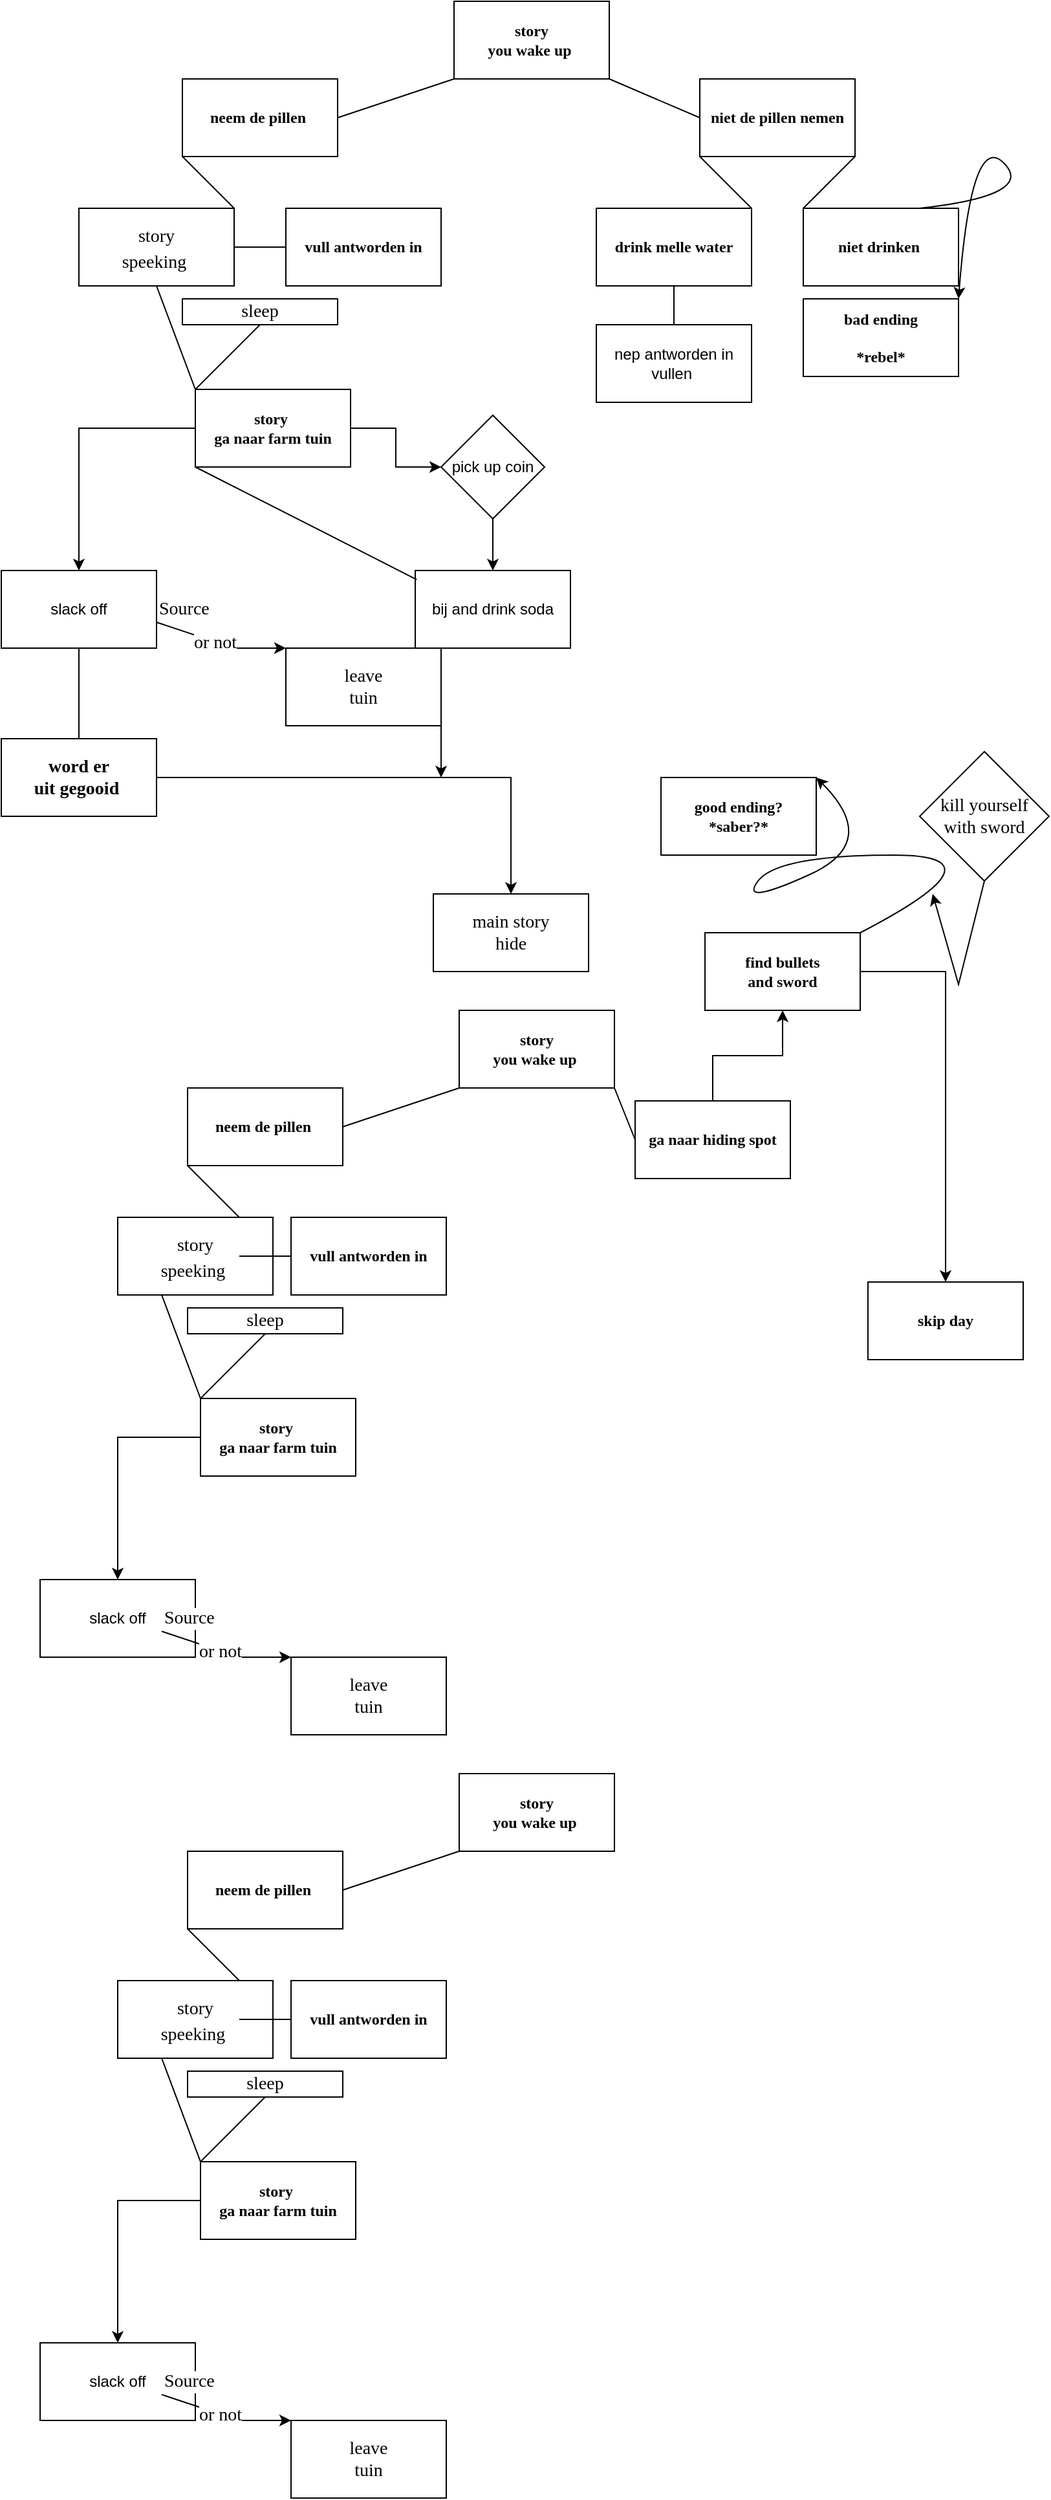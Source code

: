 <mxfile version="20.5.1" type="github">
  <diagram id="QCKNJoFfkn1FVYSqI5_h" name="Pagina-1">
    <mxGraphModel dx="1038" dy="539" grid="1" gridSize="10" guides="1" tooltips="1" connect="1" arrows="1" fold="1" page="1" pageScale="1" pageWidth="827" pageHeight="1169" math="0" shadow="0">
      <root>
        <mxCell id="0" />
        <mxCell id="1" parent="0" />
        <mxCell id="LL6nq5Zrvo22vuqYhJmG-1" value="story&lt;br&gt;you wake up&amp;nbsp;" style="rounded=0;whiteSpace=wrap;html=1;fontFamily=Comic Sans MS;fontStyle=1" vertex="1" parent="1">
          <mxGeometry x="370" y="40" width="120" height="60" as="geometry" />
        </mxCell>
        <mxCell id="LL6nq5Zrvo22vuqYhJmG-2" value="neem de pillen&amp;nbsp;" style="rounded=0;whiteSpace=wrap;html=1;fontFamily=Comic Sans MS;fontStyle=1;fontSize=12;" vertex="1" parent="1">
          <mxGeometry x="160" y="100" width="120" height="60" as="geometry" />
        </mxCell>
        <mxCell id="LL6nq5Zrvo22vuqYhJmG-3" value="niet de pillen nemen" style="rounded=0;whiteSpace=wrap;html=1;fontFamily=Comic Sans MS;fontStyle=1" vertex="1" parent="1">
          <mxGeometry x="560" y="100" width="120" height="60" as="geometry" />
        </mxCell>
        <mxCell id="LL6nq5Zrvo22vuqYhJmG-4" value="&lt;font style=&quot;font-size: 14px;&quot; face=&quot;Comic Sans MS&quot;&gt;&lt;span style=&quot;font-weight: normal;&quot;&gt;story&lt;br&gt;speeking&amp;nbsp;&lt;br&gt;&lt;/span&gt;&lt;/font&gt;" style="rounded=0;whiteSpace=wrap;html=1;fontFamily=Helvetica;fontStyle=1;fontSize=16;" vertex="1" parent="1">
          <mxGeometry x="80" y="200" width="120" height="60" as="geometry" />
        </mxCell>
        <mxCell id="LL6nq5Zrvo22vuqYhJmG-5" value="vull antworden in" style="rounded=0;whiteSpace=wrap;html=1;fontFamily=Comic Sans MS;fontStyle=1" vertex="1" parent="1">
          <mxGeometry x="240" y="200" width="120" height="60" as="geometry" />
        </mxCell>
        <mxCell id="LL6nq5Zrvo22vuqYhJmG-6" value="&lt;font face=&quot;Comic Sans MS&quot;&gt;&lt;b&gt;drink melle water&lt;/b&gt;&lt;/font&gt;" style="rounded=0;whiteSpace=wrap;html=1;" vertex="1" parent="1">
          <mxGeometry x="480" y="200" width="120" height="60" as="geometry" />
        </mxCell>
        <mxCell id="LL6nq5Zrvo22vuqYhJmG-7" value="&lt;font face=&quot;Comic Sans MS&quot;&gt;&lt;b&gt;niet drinken&amp;nbsp;&lt;/b&gt;&lt;/font&gt;" style="rounded=0;whiteSpace=wrap;html=1;" vertex="1" parent="1">
          <mxGeometry x="640" y="200" width="120" height="60" as="geometry" />
        </mxCell>
        <mxCell id="LL6nq5Zrvo22vuqYhJmG-25" value="" style="edgeStyle=orthogonalEdgeStyle;rounded=0;orthogonalLoop=1;jettySize=auto;html=1;fontFamily=Comic Sans MS;fontSize=14;" edge="1" parent="1" source="LL6nq5Zrvo22vuqYhJmG-8" target="LL6nq5Zrvo22vuqYhJmG-24">
          <mxGeometry relative="1" as="geometry" />
        </mxCell>
        <mxCell id="LL6nq5Zrvo22vuqYhJmG-32" value="" style="edgeStyle=orthogonalEdgeStyle;rounded=0;orthogonalLoop=1;jettySize=auto;html=1;fontFamily=Comic Sans MS;fontSize=14;" edge="1" parent="1" source="LL6nq5Zrvo22vuqYhJmG-8" target="LL6nq5Zrvo22vuqYhJmG-31">
          <mxGeometry relative="1" as="geometry" />
        </mxCell>
        <mxCell id="LL6nq5Zrvo22vuqYhJmG-8" value="&lt;font face=&quot;Comic Sans MS&quot;&gt;&lt;b&gt;story&amp;nbsp;&lt;br&gt;ga naar farm tuin&lt;br&gt;&lt;/b&gt;&lt;/font&gt;" style="rounded=0;whiteSpace=wrap;html=1;" vertex="1" parent="1">
          <mxGeometry x="170" y="340" width="120" height="60" as="geometry" />
        </mxCell>
        <mxCell id="LL6nq5Zrvo22vuqYhJmG-9" value="bad ending&lt;br&gt;&amp;nbsp;&lt;br&gt;*rebel*" style="rounded=0;whiteSpace=wrap;html=1;fontStyle=1;fontFamily=Comic Sans MS;" vertex="1" parent="1">
          <mxGeometry x="640" y="270" width="120" height="60" as="geometry" />
        </mxCell>
        <mxCell id="LL6nq5Zrvo22vuqYhJmG-10" value="nep antworden in vullen&amp;nbsp;" style="rounded=0;whiteSpace=wrap;html=1;" vertex="1" parent="1">
          <mxGeometry x="480" y="290" width="120" height="60" as="geometry" />
        </mxCell>
        <mxCell id="LL6nq5Zrvo22vuqYhJmG-11" value="" style="endArrow=none;html=1;rounded=0;fontFamily=Comic Sans MS;exitX=1;exitY=0.5;exitDx=0;exitDy=0;" edge="1" parent="1" source="LL6nq5Zrvo22vuqYhJmG-2">
          <mxGeometry width="50" height="50" relative="1" as="geometry">
            <mxPoint x="320" y="150" as="sourcePoint" />
            <mxPoint x="370" y="100" as="targetPoint" />
          </mxGeometry>
        </mxCell>
        <mxCell id="LL6nq5Zrvo22vuqYhJmG-12" value="" style="endArrow=none;html=1;rounded=0;fontFamily=Comic Sans MS;exitX=0;exitY=0.5;exitDx=0;exitDy=0;entryX=1;entryY=1;entryDx=0;entryDy=0;" edge="1" parent="1" source="LL6nq5Zrvo22vuqYhJmG-3" target="LL6nq5Zrvo22vuqYhJmG-1">
          <mxGeometry width="50" height="50" relative="1" as="geometry">
            <mxPoint x="520" y="110" as="sourcePoint" />
            <mxPoint x="610" y="80" as="targetPoint" />
          </mxGeometry>
        </mxCell>
        <mxCell id="LL6nq5Zrvo22vuqYhJmG-13" value="" style="endArrow=none;html=1;rounded=0;fontFamily=Comic Sans MS;exitX=1;exitY=0.5;exitDx=0;exitDy=0;" edge="1" parent="1" source="LL6nq5Zrvo22vuqYhJmG-4">
          <mxGeometry width="50" height="50" relative="1" as="geometry">
            <mxPoint x="340" y="290" as="sourcePoint" />
            <mxPoint x="240" y="230" as="targetPoint" />
          </mxGeometry>
        </mxCell>
        <mxCell id="LL6nq5Zrvo22vuqYhJmG-14" value="" style="endArrow=none;html=1;rounded=0;fontFamily=Comic Sans MS;entryX=0;entryY=1;entryDx=0;entryDy=0;exitX=1;exitY=0;exitDx=0;exitDy=0;" edge="1" parent="1" source="LL6nq5Zrvo22vuqYhJmG-4" target="LL6nq5Zrvo22vuqYhJmG-2">
          <mxGeometry width="50" height="50" relative="1" as="geometry">
            <mxPoint x="70" y="140" as="sourcePoint" />
            <mxPoint x="120" y="90" as="targetPoint" />
          </mxGeometry>
        </mxCell>
        <mxCell id="LL6nq5Zrvo22vuqYhJmG-15" value="" style="endArrow=none;html=1;rounded=0;fontFamily=Comic Sans MS;entryX=1;entryY=1;entryDx=0;entryDy=0;exitX=0;exitY=0;exitDx=0;exitDy=0;" edge="1" parent="1" source="LL6nq5Zrvo22vuqYhJmG-7" target="LL6nq5Zrvo22vuqYhJmG-3">
          <mxGeometry width="50" height="50" relative="1" as="geometry">
            <mxPoint x="710" y="200" as="sourcePoint" />
            <mxPoint x="760" y="150" as="targetPoint" />
          </mxGeometry>
        </mxCell>
        <mxCell id="LL6nq5Zrvo22vuqYhJmG-17" value="" style="endArrow=none;html=1;rounded=0;fontFamily=Comic Sans MS;fontSize=14;entryX=0;entryY=1;entryDx=0;entryDy=0;exitX=1;exitY=0;exitDx=0;exitDy=0;" edge="1" parent="1" source="LL6nq5Zrvo22vuqYhJmG-6" target="LL6nq5Zrvo22vuqYhJmG-3">
          <mxGeometry width="50" height="50" relative="1" as="geometry">
            <mxPoint x="350" y="290" as="sourcePoint" />
            <mxPoint x="400" y="240" as="targetPoint" />
          </mxGeometry>
        </mxCell>
        <mxCell id="LL6nq5Zrvo22vuqYhJmG-19" value="" style="curved=1;endArrow=classic;html=1;rounded=0;fontFamily=Comic Sans MS;fontSize=14;entryX=1;entryY=0;entryDx=0;entryDy=0;exitX=0.75;exitY=0;exitDx=0;exitDy=0;" edge="1" parent="1" source="LL6nq5Zrvo22vuqYhJmG-7" target="LL6nq5Zrvo22vuqYhJmG-9">
          <mxGeometry width="50" height="50" relative="1" as="geometry">
            <mxPoint x="770" y="200" as="sourcePoint" />
            <mxPoint x="820" y="140" as="targetPoint" />
            <Array as="points">
              <mxPoint x="820" y="190" />
              <mxPoint x="770" y="140" />
            </Array>
          </mxGeometry>
        </mxCell>
        <mxCell id="LL6nq5Zrvo22vuqYhJmG-20" value="" style="endArrow=none;html=1;rounded=0;fontFamily=Comic Sans MS;fontSize=14;entryX=0.5;entryY=1;entryDx=0;entryDy=0;" edge="1" parent="1" target="LL6nq5Zrvo22vuqYhJmG-6">
          <mxGeometry width="50" height="50" relative="1" as="geometry">
            <mxPoint x="540" y="290" as="sourcePoint" />
            <mxPoint x="400" y="220" as="targetPoint" />
          </mxGeometry>
        </mxCell>
        <mxCell id="LL6nq5Zrvo22vuqYhJmG-21" value="sleep" style="rounded=0;whiteSpace=wrap;html=1;fontFamily=Comic Sans MS;fontSize=14;" vertex="1" parent="1">
          <mxGeometry x="160" y="270" width="120" height="20" as="geometry" />
        </mxCell>
        <mxCell id="LL6nq5Zrvo22vuqYhJmG-22" value="" style="endArrow=none;html=1;rounded=0;fontFamily=Comic Sans MS;fontSize=14;entryX=0.5;entryY=1;entryDx=0;entryDy=0;exitX=0.5;exitY=1;exitDx=0;exitDy=0;" edge="1" parent="1" source="LL6nq5Zrvo22vuqYhJmG-21" target="LL6nq5Zrvo22vuqYhJmG-4">
          <mxGeometry width="50" height="50" relative="1" as="geometry">
            <mxPoint x="80" y="340" as="sourcePoint" />
            <mxPoint x="130" y="290" as="targetPoint" />
            <Array as="points">
              <mxPoint x="170" y="340" />
            </Array>
          </mxGeometry>
        </mxCell>
        <mxCell id="LL6nq5Zrvo22vuqYhJmG-29" value="" style="edgeStyle=orthogonalEdgeStyle;rounded=0;orthogonalLoop=1;jettySize=auto;html=1;fontFamily=Comic Sans MS;fontSize=14;" edge="1" parent="1" source="LL6nq5Zrvo22vuqYhJmG-24" target="LL6nq5Zrvo22vuqYhJmG-28">
          <mxGeometry relative="1" as="geometry" />
        </mxCell>
        <mxCell id="LL6nq5Zrvo22vuqYhJmG-24" value="pick up coin" style="rhombus;whiteSpace=wrap;html=1;rounded=0;" vertex="1" parent="1">
          <mxGeometry x="360" y="360" width="80" height="80" as="geometry" />
        </mxCell>
        <mxCell id="LL6nq5Zrvo22vuqYhJmG-28" value="bij and drink soda" style="whiteSpace=wrap;html=1;rounded=0;" vertex="1" parent="1">
          <mxGeometry x="340" y="480" width="120" height="60" as="geometry" />
        </mxCell>
        <mxCell id="LL6nq5Zrvo22vuqYhJmG-30" value="" style="endArrow=none;html=1;rounded=0;fontFamily=Comic Sans MS;fontSize=14;entryX=0;entryY=1;entryDx=0;entryDy=0;exitX=0.01;exitY=0.117;exitDx=0;exitDy=0;exitPerimeter=0;" edge="1" parent="1" source="LL6nq5Zrvo22vuqYhJmG-28" target="LL6nq5Zrvo22vuqYhJmG-8">
          <mxGeometry width="50" height="50" relative="1" as="geometry">
            <mxPoint x="260" y="510" as="sourcePoint" />
            <mxPoint x="310" y="460" as="targetPoint" />
          </mxGeometry>
        </mxCell>
        <mxCell id="LL6nq5Zrvo22vuqYhJmG-31" value="slack off" style="rounded=0;whiteSpace=wrap;html=1;" vertex="1" parent="1">
          <mxGeometry x="20" y="480" width="120" height="60" as="geometry" />
        </mxCell>
        <mxCell id="LL6nq5Zrvo22vuqYhJmG-37" value="" style="endArrow=classic;html=1;rounded=0;fontFamily=Comic Sans MS;fontSize=14;entryX=0;entryY=0;entryDx=0;entryDy=0;" edge="1" parent="1" target="LL6nq5Zrvo22vuqYhJmG-40">
          <mxGeometry relative="1" as="geometry">
            <mxPoint x="140" y="520" as="sourcePoint" />
            <mxPoint x="250" y="520" as="targetPoint" />
            <Array as="points">
              <mxPoint x="200" y="540" />
            </Array>
          </mxGeometry>
        </mxCell>
        <mxCell id="LL6nq5Zrvo22vuqYhJmG-39" value="Source" style="edgeLabel;resizable=0;html=1;align=left;verticalAlign=bottom;fontFamily=Comic Sans MS;fontSize=14;" connectable="0" vertex="1" parent="LL6nq5Zrvo22vuqYhJmG-37">
          <mxGeometry x="-1" relative="1" as="geometry" />
        </mxCell>
        <mxCell id="LL6nq5Zrvo22vuqYhJmG-41" value="or not" style="edgeLabel;html=1;align=center;verticalAlign=middle;resizable=0;points=[];fontSize=14;fontFamily=Comic Sans MS;" vertex="1" connectable="0" parent="LL6nq5Zrvo22vuqYhJmG-37">
          <mxGeometry x="-0.088" y="-1" relative="1" as="geometry">
            <mxPoint as="offset" />
          </mxGeometry>
        </mxCell>
        <mxCell id="LL6nq5Zrvo22vuqYhJmG-40" value="leave&lt;br&gt;tuin" style="rounded=0;whiteSpace=wrap;html=1;fontFamily=Comic Sans MS;fontSize=14;" vertex="1" parent="1">
          <mxGeometry x="240" y="540" width="120" height="60" as="geometry" />
        </mxCell>
        <mxCell id="LL6nq5Zrvo22vuqYhJmG-42" value="" style="endArrow=none;html=1;rounded=0;fontFamily=Comic Sans MS;fontSize=14;entryX=0.5;entryY=1;entryDx=0;entryDy=0;" edge="1" parent="1" target="LL6nq5Zrvo22vuqYhJmG-31">
          <mxGeometry width="50" height="50" relative="1" as="geometry">
            <mxPoint x="80" y="610" as="sourcePoint" />
            <mxPoint x="410" y="500" as="targetPoint" />
          </mxGeometry>
        </mxCell>
        <mxCell id="LL6nq5Zrvo22vuqYhJmG-47" value="" style="edgeStyle=orthogonalEdgeStyle;rounded=0;orthogonalLoop=1;jettySize=auto;html=1;fontFamily=Comic Sans MS;fontSize=14;" edge="1" parent="1" source="LL6nq5Zrvo22vuqYhJmG-43" target="LL6nq5Zrvo22vuqYhJmG-46">
          <mxGeometry relative="1" as="geometry" />
        </mxCell>
        <mxCell id="LL6nq5Zrvo22vuqYhJmG-43" value="&lt;b&gt;word er uit&amp;nbsp;gegooid&amp;nbsp;&lt;/b&gt;" style="rounded=0;whiteSpace=wrap;html=1;fontFamily=Comic Sans MS;fontSize=14;" vertex="1" parent="1">
          <mxGeometry x="20" y="610" width="120" height="60" as="geometry" />
        </mxCell>
        <mxCell id="LL6nq5Zrvo22vuqYhJmG-46" value="main story&lt;br&gt;hide" style="rounded=0;whiteSpace=wrap;html=1;fontSize=14;fontFamily=Comic Sans MS;" vertex="1" parent="1">
          <mxGeometry x="354" y="730" width="120" height="60" as="geometry" />
        </mxCell>
        <mxCell id="LL6nq5Zrvo22vuqYhJmG-48" value="" style="endArrow=classic;html=1;rounded=0;fontFamily=Comic Sans MS;fontSize=14;exitX=1;exitY=1;exitDx=0;exitDy=0;" edge="1" parent="1" source="LL6nq5Zrvo22vuqYhJmG-40">
          <mxGeometry width="50" height="50" relative="1" as="geometry">
            <mxPoint x="390" y="700" as="sourcePoint" />
            <mxPoint x="360" y="640" as="targetPoint" />
          </mxGeometry>
        </mxCell>
        <mxCell id="LL6nq5Zrvo22vuqYhJmG-49" value="story&lt;br&gt;you wake up&amp;nbsp;" style="rounded=0;whiteSpace=wrap;html=1;fontFamily=Comic Sans MS;fontStyle=1" vertex="1" parent="1">
          <mxGeometry x="374" y="820" width="120" height="60" as="geometry" />
        </mxCell>
        <mxCell id="LL6nq5Zrvo22vuqYhJmG-50" value="neem de pillen&amp;nbsp;" style="rounded=0;whiteSpace=wrap;html=1;fontFamily=Comic Sans MS;fontStyle=1;fontSize=12;" vertex="1" parent="1">
          <mxGeometry x="164" y="880" width="120" height="60" as="geometry" />
        </mxCell>
        <mxCell id="LL6nq5Zrvo22vuqYhJmG-80" value="" style="edgeStyle=orthogonalEdgeStyle;rounded=0;orthogonalLoop=1;jettySize=auto;html=1;fontFamily=Comic Sans MS;fontSize=14;" edge="1" parent="1" source="LL6nq5Zrvo22vuqYhJmG-51" target="LL6nq5Zrvo22vuqYhJmG-79">
          <mxGeometry relative="1" as="geometry" />
        </mxCell>
        <mxCell id="LL6nq5Zrvo22vuqYhJmG-51" value="ga naar hiding spot" style="rounded=0;whiteSpace=wrap;html=1;fontFamily=Comic Sans MS;fontStyle=1" vertex="1" parent="1">
          <mxGeometry x="510" y="890" width="120" height="60" as="geometry" />
        </mxCell>
        <mxCell id="LL6nq5Zrvo22vuqYhJmG-52" value="&lt;font style=&quot;font-size: 14px;&quot; face=&quot;Comic Sans MS&quot;&gt;&lt;span style=&quot;font-weight: normal;&quot;&gt;story&lt;br&gt;speeking&amp;nbsp;&lt;br&gt;&lt;/span&gt;&lt;/font&gt;" style="rounded=0;whiteSpace=wrap;html=1;fontFamily=Helvetica;fontStyle=1;fontSize=16;" vertex="1" parent="1">
          <mxGeometry x="110" y="980" width="120" height="60" as="geometry" />
        </mxCell>
        <mxCell id="LL6nq5Zrvo22vuqYhJmG-53" value="vull antworden in" style="rounded=0;whiteSpace=wrap;html=1;fontFamily=Comic Sans MS;fontStyle=1" vertex="1" parent="1">
          <mxGeometry x="244" y="980" width="120" height="60" as="geometry" />
        </mxCell>
        <mxCell id="LL6nq5Zrvo22vuqYhJmG-57" value="" style="edgeStyle=orthogonalEdgeStyle;rounded=0;orthogonalLoop=1;jettySize=auto;html=1;fontFamily=Comic Sans MS;fontSize=14;" edge="1" parent="1" source="LL6nq5Zrvo22vuqYhJmG-58" target="LL6nq5Zrvo22vuqYhJmG-74">
          <mxGeometry relative="1" as="geometry" />
        </mxCell>
        <mxCell id="LL6nq5Zrvo22vuqYhJmG-58" value="&lt;font face=&quot;Comic Sans MS&quot;&gt;&lt;b&gt;story&amp;nbsp;&lt;br&gt;ga naar farm tuin&lt;br&gt;&lt;/b&gt;&lt;/font&gt;" style="rounded=0;whiteSpace=wrap;html=1;" vertex="1" parent="1">
          <mxGeometry x="174" y="1120" width="120" height="60" as="geometry" />
        </mxCell>
        <mxCell id="LL6nq5Zrvo22vuqYhJmG-61" value="" style="endArrow=none;html=1;rounded=0;fontFamily=Comic Sans MS;exitX=1;exitY=0.5;exitDx=0;exitDy=0;" edge="1" parent="1" source="LL6nq5Zrvo22vuqYhJmG-50">
          <mxGeometry width="50" height="50" relative="1" as="geometry">
            <mxPoint x="324" y="930" as="sourcePoint" />
            <mxPoint x="374" y="880" as="targetPoint" />
          </mxGeometry>
        </mxCell>
        <mxCell id="LL6nq5Zrvo22vuqYhJmG-62" value="" style="endArrow=none;html=1;rounded=0;fontFamily=Comic Sans MS;exitX=0;exitY=0.5;exitDx=0;exitDy=0;entryX=1;entryY=1;entryDx=0;entryDy=0;" edge="1" parent="1" source="LL6nq5Zrvo22vuqYhJmG-51" target="LL6nq5Zrvo22vuqYhJmG-49">
          <mxGeometry width="50" height="50" relative="1" as="geometry">
            <mxPoint x="524" y="890" as="sourcePoint" />
            <mxPoint x="614" y="860" as="targetPoint" />
          </mxGeometry>
        </mxCell>
        <mxCell id="LL6nq5Zrvo22vuqYhJmG-63" value="" style="endArrow=none;html=1;rounded=0;fontFamily=Comic Sans MS;exitX=1;exitY=0.5;exitDx=0;exitDy=0;" edge="1" parent="1">
          <mxGeometry width="50" height="50" relative="1" as="geometry">
            <mxPoint x="204" y="1010" as="sourcePoint" />
            <mxPoint x="244" y="1010" as="targetPoint" />
          </mxGeometry>
        </mxCell>
        <mxCell id="LL6nq5Zrvo22vuqYhJmG-64" value="" style="endArrow=none;html=1;rounded=0;fontFamily=Comic Sans MS;entryX=0;entryY=1;entryDx=0;entryDy=0;exitX=1;exitY=0;exitDx=0;exitDy=0;" edge="1" parent="1" target="LL6nq5Zrvo22vuqYhJmG-50">
          <mxGeometry width="50" height="50" relative="1" as="geometry">
            <mxPoint x="204" y="980" as="sourcePoint" />
            <mxPoint x="124" y="870" as="targetPoint" />
          </mxGeometry>
        </mxCell>
        <mxCell id="LL6nq5Zrvo22vuqYhJmG-68" value="sleep" style="rounded=0;whiteSpace=wrap;html=1;fontFamily=Comic Sans MS;fontSize=14;" vertex="1" parent="1">
          <mxGeometry x="164" y="1050" width="120" height="20" as="geometry" />
        </mxCell>
        <mxCell id="LL6nq5Zrvo22vuqYhJmG-69" value="" style="endArrow=none;html=1;rounded=0;fontFamily=Comic Sans MS;fontSize=14;entryX=0.5;entryY=1;entryDx=0;entryDy=0;exitX=0.5;exitY=1;exitDx=0;exitDy=0;" edge="1" parent="1" source="LL6nq5Zrvo22vuqYhJmG-68">
          <mxGeometry width="50" height="50" relative="1" as="geometry">
            <mxPoint x="84" y="1120" as="sourcePoint" />
            <mxPoint x="144" y="1040" as="targetPoint" />
            <Array as="points">
              <mxPoint x="174" y="1120" />
            </Array>
          </mxGeometry>
        </mxCell>
        <mxCell id="LL6nq5Zrvo22vuqYhJmG-74" value="slack off" style="rounded=0;whiteSpace=wrap;html=1;" vertex="1" parent="1">
          <mxGeometry x="50" y="1260" width="120" height="60" as="geometry" />
        </mxCell>
        <mxCell id="LL6nq5Zrvo22vuqYhJmG-75" value="" style="endArrow=classic;html=1;rounded=0;fontFamily=Comic Sans MS;fontSize=14;entryX=0;entryY=0;entryDx=0;entryDy=0;" edge="1" parent="1" target="LL6nq5Zrvo22vuqYhJmG-78">
          <mxGeometry relative="1" as="geometry">
            <mxPoint x="144" y="1300" as="sourcePoint" />
            <mxPoint x="254" y="1300" as="targetPoint" />
            <Array as="points">
              <mxPoint x="204" y="1320" />
            </Array>
          </mxGeometry>
        </mxCell>
        <mxCell id="LL6nq5Zrvo22vuqYhJmG-76" value="Source" style="edgeLabel;resizable=0;html=1;align=left;verticalAlign=bottom;fontFamily=Comic Sans MS;fontSize=14;" connectable="0" vertex="1" parent="LL6nq5Zrvo22vuqYhJmG-75">
          <mxGeometry x="-1" relative="1" as="geometry" />
        </mxCell>
        <mxCell id="LL6nq5Zrvo22vuqYhJmG-77" value="or not" style="edgeLabel;html=1;align=center;verticalAlign=middle;resizable=0;points=[];fontSize=14;fontFamily=Comic Sans MS;" vertex="1" connectable="0" parent="LL6nq5Zrvo22vuqYhJmG-75">
          <mxGeometry x="-0.088" y="-1" relative="1" as="geometry">
            <mxPoint as="offset" />
          </mxGeometry>
        </mxCell>
        <mxCell id="LL6nq5Zrvo22vuqYhJmG-78" value="leave&lt;br&gt;tuin" style="rounded=0;whiteSpace=wrap;html=1;fontFamily=Comic Sans MS;fontSize=14;" vertex="1" parent="1">
          <mxGeometry x="244" y="1320" width="120" height="60" as="geometry" />
        </mxCell>
        <mxCell id="LL6nq5Zrvo22vuqYhJmG-87" value="" style="edgeStyle=orthogonalEdgeStyle;rounded=0;orthogonalLoop=1;jettySize=auto;html=1;fontFamily=Comic Sans MS;fontSize=14;" edge="1" parent="1" source="LL6nq5Zrvo22vuqYhJmG-79" target="LL6nq5Zrvo22vuqYhJmG-86">
          <mxGeometry relative="1" as="geometry" />
        </mxCell>
        <mxCell id="LL6nq5Zrvo22vuqYhJmG-79" value="find bullets&lt;br&gt;and sword" style="whiteSpace=wrap;html=1;fontFamily=Comic Sans MS;rounded=0;fontStyle=1;" vertex="1" parent="1">
          <mxGeometry x="564" y="760" width="120" height="60" as="geometry" />
        </mxCell>
        <mxCell id="LL6nq5Zrvo22vuqYhJmG-81" value="good ending?&lt;br&gt;*saber?*" style="whiteSpace=wrap;html=1;fontFamily=Comic Sans MS;rounded=0;fontStyle=1;" vertex="1" parent="1">
          <mxGeometry x="530" y="640" width="120" height="60" as="geometry" />
        </mxCell>
        <mxCell id="LL6nq5Zrvo22vuqYhJmG-83" value="" style="curved=1;endArrow=classic;html=1;rounded=0;fontFamily=Comic Sans MS;fontSize=14;entryX=1;entryY=0;entryDx=0;entryDy=0;exitX=1;exitY=0;exitDx=0;exitDy=0;" edge="1" parent="1" source="LL6nq5Zrvo22vuqYhJmG-79" target="LL6nq5Zrvo22vuqYhJmG-81">
          <mxGeometry width="50" height="50" relative="1" as="geometry">
            <mxPoint x="380" y="810" as="sourcePoint" />
            <mxPoint x="430" y="760" as="targetPoint" />
            <Array as="points">
              <mxPoint x="800" y="700" />
              <mxPoint x="620" y="700" />
              <mxPoint x="590" y="740" />
              <mxPoint x="700" y="690" />
            </Array>
          </mxGeometry>
        </mxCell>
        <mxCell id="LL6nq5Zrvo22vuqYhJmG-84" value="kill yourself&lt;br&gt;with sword" style="rhombus;whiteSpace=wrap;html=1;fontFamily=Comic Sans MS;fontSize=14;" vertex="1" parent="1">
          <mxGeometry x="730" y="620" width="100" height="100" as="geometry" />
        </mxCell>
        <mxCell id="LL6nq5Zrvo22vuqYhJmG-85" value="" style="endArrow=classic;html=1;rounded=0;fontFamily=Comic Sans MS;fontSize=14;exitX=0.5;exitY=1;exitDx=0;exitDy=0;" edge="1" parent="1" source="LL6nq5Zrvo22vuqYhJmG-84">
          <mxGeometry width="50" height="50" relative="1" as="geometry">
            <mxPoint x="800" y="800" as="sourcePoint" />
            <mxPoint x="740" y="730" as="targetPoint" />
            <Array as="points">
              <mxPoint x="760" y="800" />
            </Array>
          </mxGeometry>
        </mxCell>
        <mxCell id="LL6nq5Zrvo22vuqYhJmG-86" value="skip day" style="whiteSpace=wrap;html=1;fontFamily=Comic Sans MS;rounded=0;fontStyle=1;" vertex="1" parent="1">
          <mxGeometry x="690" y="1030" width="120" height="60" as="geometry" />
        </mxCell>
        <mxCell id="LL6nq5Zrvo22vuqYhJmG-88" value="story&lt;br&gt;you wake up&amp;nbsp;" style="rounded=0;whiteSpace=wrap;html=1;fontFamily=Comic Sans MS;fontStyle=1" vertex="1" parent="1">
          <mxGeometry x="374" y="1410" width="120" height="60" as="geometry" />
        </mxCell>
        <mxCell id="LL6nq5Zrvo22vuqYhJmG-89" value="neem de pillen&amp;nbsp;" style="rounded=0;whiteSpace=wrap;html=1;fontFamily=Comic Sans MS;fontStyle=1;fontSize=12;" vertex="1" parent="1">
          <mxGeometry x="164" y="1470" width="120" height="60" as="geometry" />
        </mxCell>
        <mxCell id="LL6nq5Zrvo22vuqYhJmG-90" value="&lt;font style=&quot;font-size: 14px;&quot; face=&quot;Comic Sans MS&quot;&gt;&lt;span style=&quot;font-weight: normal;&quot;&gt;story&lt;br&gt;speeking&amp;nbsp;&lt;br&gt;&lt;/span&gt;&lt;/font&gt;" style="rounded=0;whiteSpace=wrap;html=1;fontFamily=Helvetica;fontStyle=1;fontSize=16;" vertex="1" parent="1">
          <mxGeometry x="110" y="1570" width="120" height="60" as="geometry" />
        </mxCell>
        <mxCell id="LL6nq5Zrvo22vuqYhJmG-91" value="vull antworden in" style="rounded=0;whiteSpace=wrap;html=1;fontFamily=Comic Sans MS;fontStyle=1" vertex="1" parent="1">
          <mxGeometry x="244" y="1570" width="120" height="60" as="geometry" />
        </mxCell>
        <mxCell id="LL6nq5Zrvo22vuqYhJmG-92" value="" style="edgeStyle=orthogonalEdgeStyle;rounded=0;orthogonalLoop=1;jettySize=auto;html=1;fontFamily=Comic Sans MS;fontSize=14;" edge="1" parent="1" source="LL6nq5Zrvo22vuqYhJmG-93" target="LL6nq5Zrvo22vuqYhJmG-99">
          <mxGeometry relative="1" as="geometry" />
        </mxCell>
        <mxCell id="LL6nq5Zrvo22vuqYhJmG-93" value="&lt;font face=&quot;Comic Sans MS&quot;&gt;&lt;b&gt;story&amp;nbsp;&lt;br&gt;ga naar farm tuin&lt;br&gt;&lt;/b&gt;&lt;/font&gt;" style="rounded=0;whiteSpace=wrap;html=1;" vertex="1" parent="1">
          <mxGeometry x="174" y="1710" width="120" height="60" as="geometry" />
        </mxCell>
        <mxCell id="LL6nq5Zrvo22vuqYhJmG-94" value="" style="endArrow=none;html=1;rounded=0;fontFamily=Comic Sans MS;exitX=1;exitY=0.5;exitDx=0;exitDy=0;" edge="1" parent="1" source="LL6nq5Zrvo22vuqYhJmG-89">
          <mxGeometry width="50" height="50" relative="1" as="geometry">
            <mxPoint x="324" y="1520" as="sourcePoint" />
            <mxPoint x="374" y="1470" as="targetPoint" />
          </mxGeometry>
        </mxCell>
        <mxCell id="LL6nq5Zrvo22vuqYhJmG-95" value="" style="endArrow=none;html=1;rounded=0;fontFamily=Comic Sans MS;exitX=1;exitY=0.5;exitDx=0;exitDy=0;" edge="1" parent="1">
          <mxGeometry width="50" height="50" relative="1" as="geometry">
            <mxPoint x="204" y="1600" as="sourcePoint" />
            <mxPoint x="244" y="1600" as="targetPoint" />
          </mxGeometry>
        </mxCell>
        <mxCell id="LL6nq5Zrvo22vuqYhJmG-96" value="" style="endArrow=none;html=1;rounded=0;fontFamily=Comic Sans MS;entryX=0;entryY=1;entryDx=0;entryDy=0;exitX=1;exitY=0;exitDx=0;exitDy=0;" edge="1" parent="1" target="LL6nq5Zrvo22vuqYhJmG-89">
          <mxGeometry width="50" height="50" relative="1" as="geometry">
            <mxPoint x="204" y="1570" as="sourcePoint" />
            <mxPoint x="124" y="1460" as="targetPoint" />
          </mxGeometry>
        </mxCell>
        <mxCell id="LL6nq5Zrvo22vuqYhJmG-97" value="sleep" style="rounded=0;whiteSpace=wrap;html=1;fontFamily=Comic Sans MS;fontSize=14;" vertex="1" parent="1">
          <mxGeometry x="164" y="1640" width="120" height="20" as="geometry" />
        </mxCell>
        <mxCell id="LL6nq5Zrvo22vuqYhJmG-98" value="" style="endArrow=none;html=1;rounded=0;fontFamily=Comic Sans MS;fontSize=14;entryX=0.5;entryY=1;entryDx=0;entryDy=0;exitX=0.5;exitY=1;exitDx=0;exitDy=0;" edge="1" parent="1" source="LL6nq5Zrvo22vuqYhJmG-97">
          <mxGeometry width="50" height="50" relative="1" as="geometry">
            <mxPoint x="84" y="1710" as="sourcePoint" />
            <mxPoint x="144" y="1630" as="targetPoint" />
            <Array as="points">
              <mxPoint x="174" y="1710" />
            </Array>
          </mxGeometry>
        </mxCell>
        <mxCell id="LL6nq5Zrvo22vuqYhJmG-99" value="slack off" style="rounded=0;whiteSpace=wrap;html=1;" vertex="1" parent="1">
          <mxGeometry x="50" y="1850" width="120" height="60" as="geometry" />
        </mxCell>
        <mxCell id="LL6nq5Zrvo22vuqYhJmG-100" value="" style="endArrow=classic;html=1;rounded=0;fontFamily=Comic Sans MS;fontSize=14;entryX=0;entryY=0;entryDx=0;entryDy=0;" edge="1" parent="1" target="LL6nq5Zrvo22vuqYhJmG-103">
          <mxGeometry relative="1" as="geometry">
            <mxPoint x="144" y="1890" as="sourcePoint" />
            <mxPoint x="254" y="1890" as="targetPoint" />
            <Array as="points">
              <mxPoint x="204" y="1910" />
            </Array>
          </mxGeometry>
        </mxCell>
        <mxCell id="LL6nq5Zrvo22vuqYhJmG-101" value="Source" style="edgeLabel;resizable=0;html=1;align=left;verticalAlign=bottom;fontFamily=Comic Sans MS;fontSize=14;" connectable="0" vertex="1" parent="LL6nq5Zrvo22vuqYhJmG-100">
          <mxGeometry x="-1" relative="1" as="geometry" />
        </mxCell>
        <mxCell id="LL6nq5Zrvo22vuqYhJmG-102" value="or not" style="edgeLabel;html=1;align=center;verticalAlign=middle;resizable=0;points=[];fontSize=14;fontFamily=Comic Sans MS;" vertex="1" connectable="0" parent="LL6nq5Zrvo22vuqYhJmG-100">
          <mxGeometry x="-0.088" y="-1" relative="1" as="geometry">
            <mxPoint as="offset" />
          </mxGeometry>
        </mxCell>
        <mxCell id="LL6nq5Zrvo22vuqYhJmG-103" value="leave&lt;br&gt;tuin" style="rounded=0;whiteSpace=wrap;html=1;fontFamily=Comic Sans MS;fontSize=14;" vertex="1" parent="1">
          <mxGeometry x="244" y="1910" width="120" height="60" as="geometry" />
        </mxCell>
      </root>
    </mxGraphModel>
  </diagram>
</mxfile>
